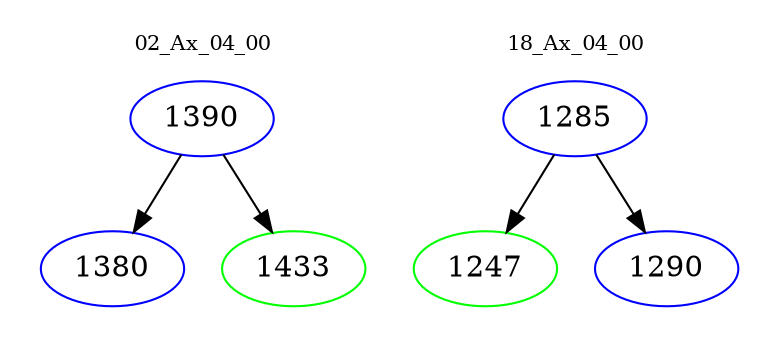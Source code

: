 digraph{
subgraph cluster_0 {
color = white
label = "02_Ax_04_00";
fontsize=10;
T0_1390 [label="1390", color="blue"]
T0_1390 -> T0_1380 [color="black"]
T0_1380 [label="1380", color="blue"]
T0_1390 -> T0_1433 [color="black"]
T0_1433 [label="1433", color="green"]
}
subgraph cluster_1 {
color = white
label = "18_Ax_04_00";
fontsize=10;
T1_1285 [label="1285", color="blue"]
T1_1285 -> T1_1247 [color="black"]
T1_1247 [label="1247", color="green"]
T1_1285 -> T1_1290 [color="black"]
T1_1290 [label="1290", color="blue"]
}
}
